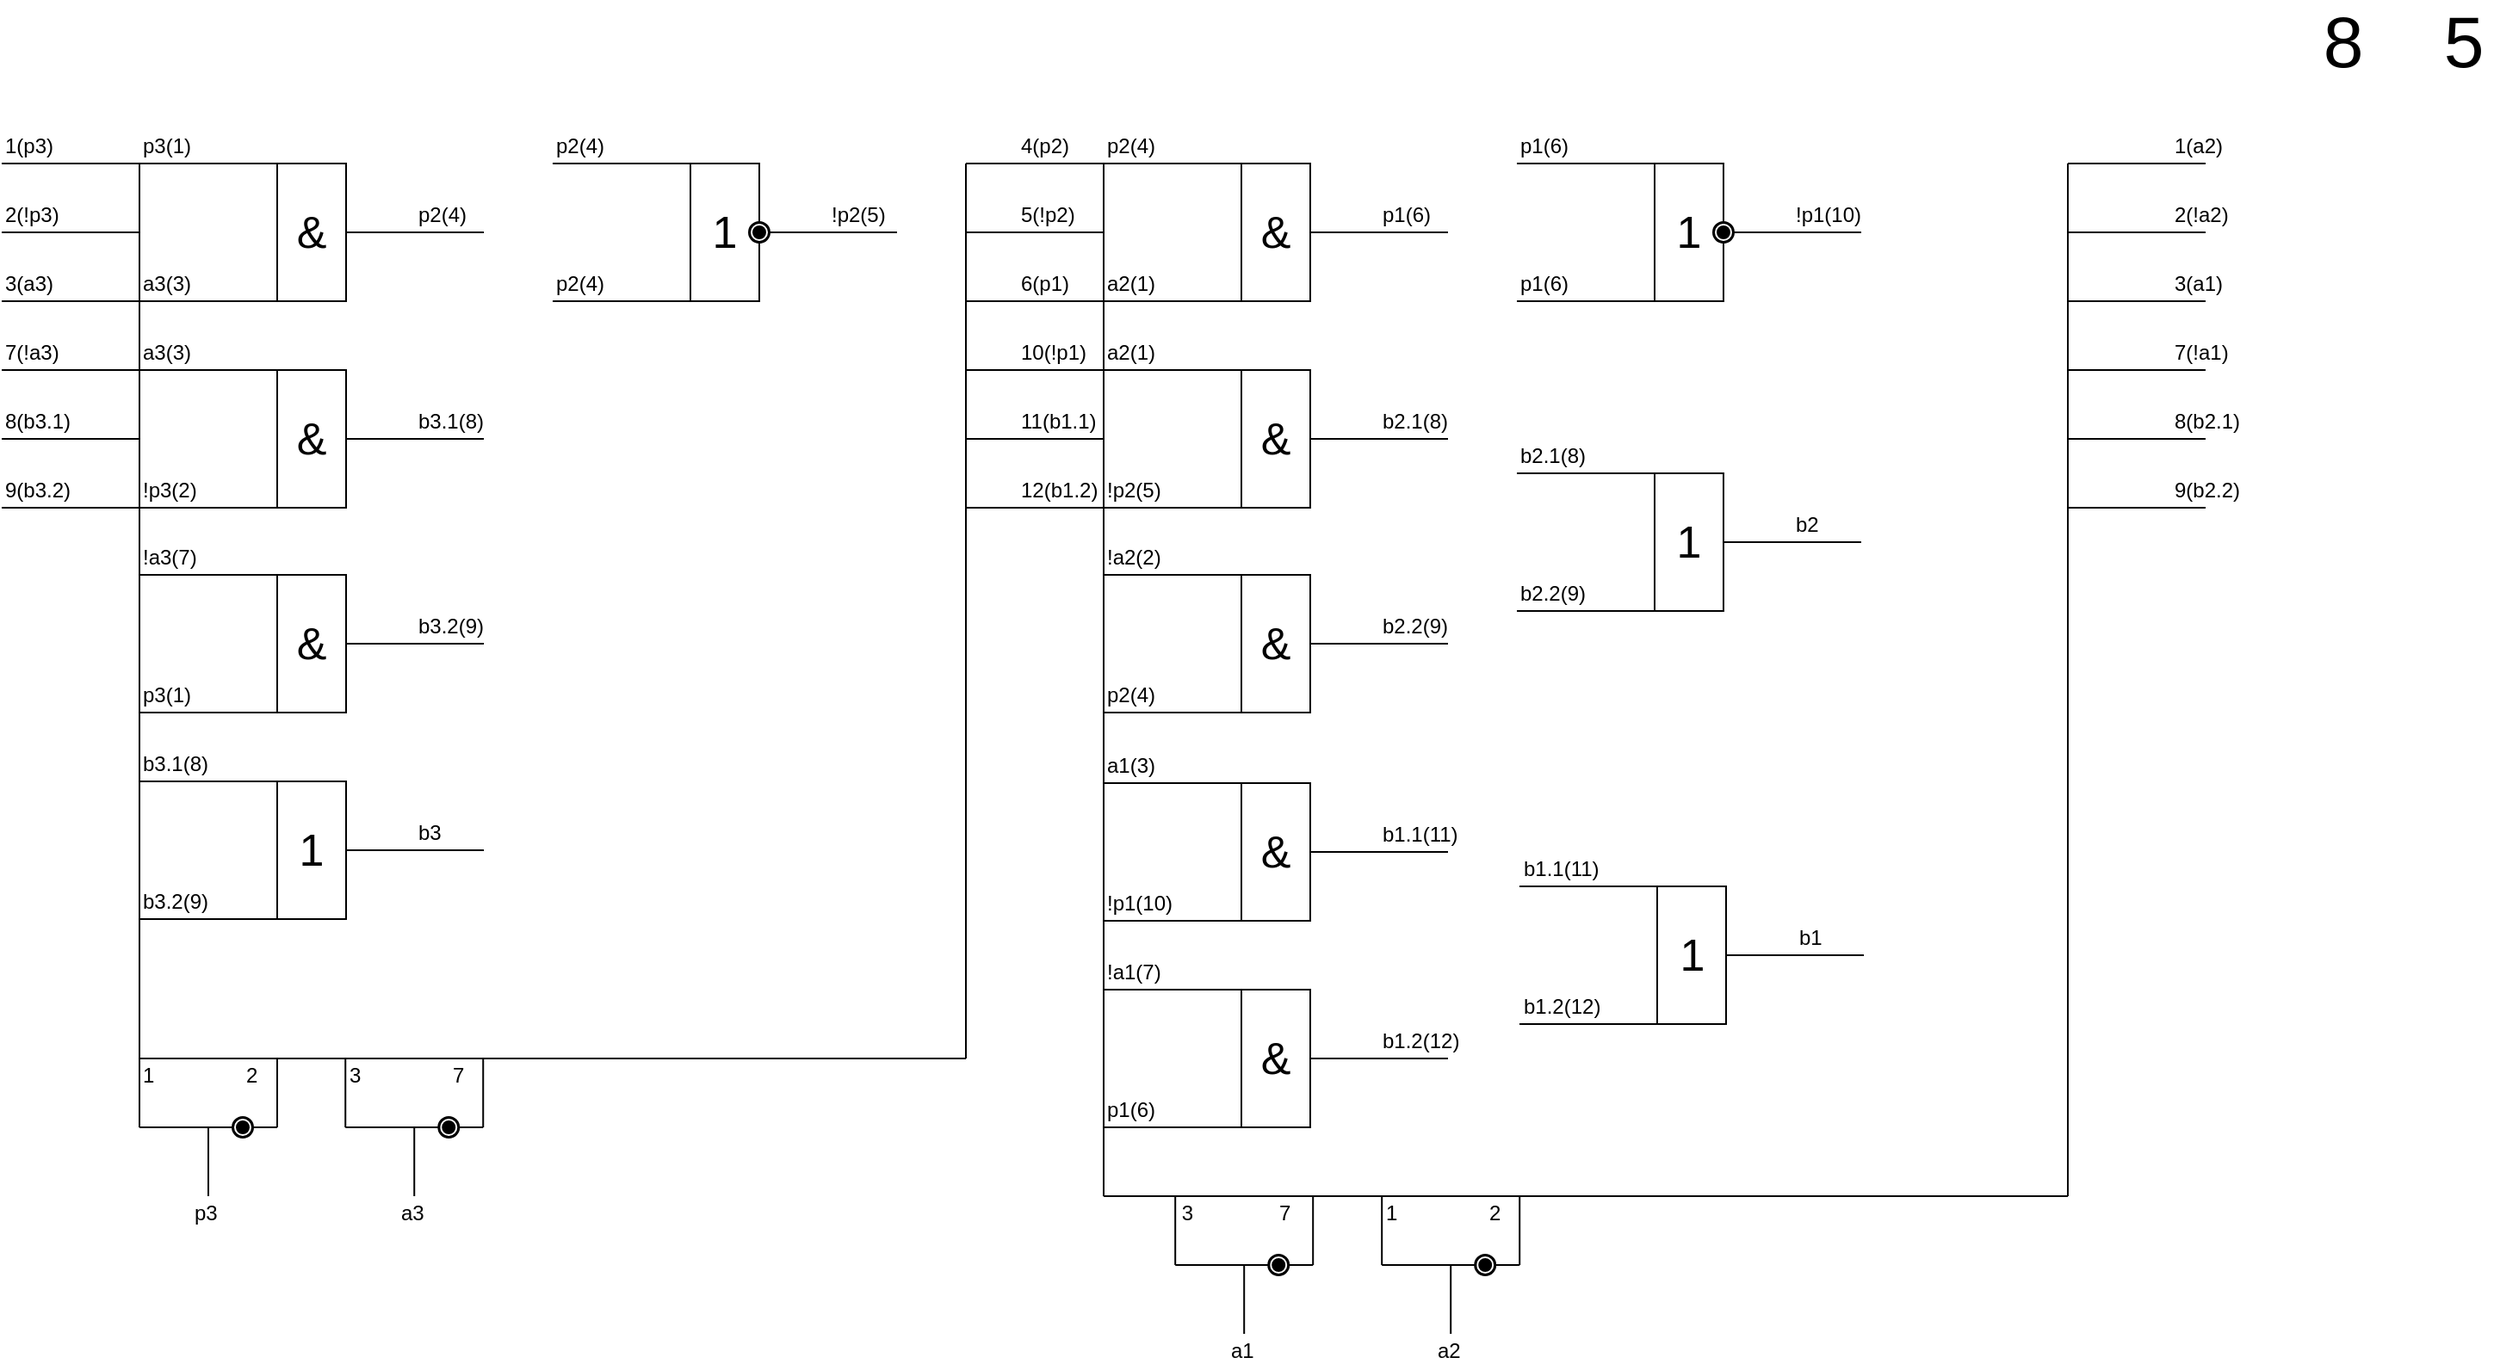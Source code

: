 <mxfile version="12.1.1" type="github" pages="1">
  <diagram name="Page-1" id="2a216829-ef6e-dabb-86c1-c78162f3ba2b">
    <mxGraphModel dx="1413" dy="292" grid="1" gridSize="10" guides="1" tooltips="1" connect="1" arrows="1" fold="1" page="1" pageScale="1" pageWidth="850" pageHeight="1100" background="#ffffff" math="0" shadow="0">
      <root>
        <mxCell id="0"/>
        <mxCell id="1" parent="0"/>
        <mxCell id="jMzeNbR2E3meVdIYXbgE-1" value="" style="endArrow=none;html=1;" edge="1" parent="1">
          <mxGeometry width="50" height="50" relative="1" as="geometry">
            <mxPoint x="-40" y="640" as="sourcePoint"/>
            <mxPoint x="-40" y="120" as="targetPoint"/>
          </mxGeometry>
        </mxCell>
        <mxCell id="jMzeNbR2E3meVdIYXbgE-2" value="" style="endArrow=none;html=1;" edge="1" parent="1">
          <mxGeometry width="50" height="50" relative="1" as="geometry">
            <mxPoint x="-40" y="640" as="sourcePoint"/>
            <mxPoint x="440" y="640" as="targetPoint"/>
            <Array as="points"/>
          </mxGeometry>
        </mxCell>
        <mxCell id="jMzeNbR2E3meVdIYXbgE-3" value="" style="endArrow=none;html=1;" edge="1" parent="1">
          <mxGeometry width="50" height="50" relative="1" as="geometry">
            <mxPoint x="440" y="640" as="sourcePoint"/>
            <mxPoint x="440" y="120" as="targetPoint"/>
          </mxGeometry>
        </mxCell>
        <mxCell id="jMzeNbR2E3meVdIYXbgE-4" value="" style="endArrow=none;html=1;" edge="1" parent="1">
          <mxGeometry width="50" height="50" relative="1" as="geometry">
            <mxPoint x="520" y="720" as="sourcePoint"/>
            <mxPoint x="520" y="120" as="targetPoint"/>
          </mxGeometry>
        </mxCell>
        <mxCell id="jMzeNbR2E3meVdIYXbgE-5" value="" style="endArrow=none;html=1;" edge="1" parent="1">
          <mxGeometry width="50" height="50" relative="1" as="geometry">
            <mxPoint x="520" y="720" as="sourcePoint"/>
            <mxPoint x="1080" y="720" as="targetPoint"/>
            <Array as="points"/>
          </mxGeometry>
        </mxCell>
        <mxCell id="jMzeNbR2E3meVdIYXbgE-6" value="" style="endArrow=none;html=1;" edge="1" parent="1">
          <mxGeometry width="50" height="50" relative="1" as="geometry">
            <mxPoint x="1080" y="720" as="sourcePoint"/>
            <mxPoint x="1080" y="120" as="targetPoint"/>
          </mxGeometry>
        </mxCell>
        <mxCell id="jMzeNbR2E3meVdIYXbgE-7" value="" style="endArrow=none;html=1;" edge="1" parent="1">
          <mxGeometry width="50" height="50" relative="1" as="geometry">
            <mxPoint x="-120" y="120" as="sourcePoint"/>
            <mxPoint x="-40" y="120" as="targetPoint"/>
          </mxGeometry>
        </mxCell>
        <mxCell id="jMzeNbR2E3meVdIYXbgE-8" value="" style="endArrow=none;html=1;" edge="1" parent="1">
          <mxGeometry width="50" height="50" relative="1" as="geometry">
            <mxPoint x="-120" y="160" as="sourcePoint"/>
            <mxPoint x="-40" y="160" as="targetPoint"/>
          </mxGeometry>
        </mxCell>
        <mxCell id="jMzeNbR2E3meVdIYXbgE-9" value="" style="endArrow=none;html=1;" edge="1" parent="1">
          <mxGeometry width="50" height="50" relative="1" as="geometry">
            <mxPoint x="-120" y="200" as="sourcePoint"/>
            <mxPoint x="-40" y="200" as="targetPoint"/>
          </mxGeometry>
        </mxCell>
        <mxCell id="jMzeNbR2E3meVdIYXbgE-10" value="" style="endArrow=none;html=1;" edge="1" parent="1">
          <mxGeometry width="50" height="50" relative="1" as="geometry">
            <mxPoint x="-120" y="240" as="sourcePoint"/>
            <mxPoint x="-40" y="240" as="targetPoint"/>
          </mxGeometry>
        </mxCell>
        <mxCell id="jMzeNbR2E3meVdIYXbgE-11" value="" style="endArrow=none;html=1;" edge="1" parent="1">
          <mxGeometry width="50" height="50" relative="1" as="geometry">
            <mxPoint x="-120" y="280" as="sourcePoint"/>
            <mxPoint x="-40" y="280" as="targetPoint"/>
          </mxGeometry>
        </mxCell>
        <mxCell id="jMzeNbR2E3meVdIYXbgE-12" value="" style="endArrow=none;html=1;" edge="1" parent="1">
          <mxGeometry width="50" height="50" relative="1" as="geometry">
            <mxPoint x="-120" y="320" as="sourcePoint"/>
            <mxPoint x="-40" y="320" as="targetPoint"/>
          </mxGeometry>
        </mxCell>
        <mxCell id="jMzeNbR2E3meVdIYXbgE-13" value="" style="endArrow=none;html=1;" edge="1" parent="1">
          <mxGeometry width="50" height="50" relative="1" as="geometry">
            <mxPoint x="440" y="120" as="sourcePoint"/>
            <mxPoint x="520" y="120" as="targetPoint"/>
          </mxGeometry>
        </mxCell>
        <mxCell id="jMzeNbR2E3meVdIYXbgE-14" value="" style="endArrow=none;html=1;" edge="1" parent="1">
          <mxGeometry width="50" height="50" relative="1" as="geometry">
            <mxPoint x="440" y="160" as="sourcePoint"/>
            <mxPoint x="520" y="160" as="targetPoint"/>
          </mxGeometry>
        </mxCell>
        <mxCell id="jMzeNbR2E3meVdIYXbgE-15" value="" style="endArrow=none;html=1;" edge="1" parent="1">
          <mxGeometry width="50" height="50" relative="1" as="geometry">
            <mxPoint x="440" y="200" as="sourcePoint"/>
            <mxPoint x="520" y="200" as="targetPoint"/>
          </mxGeometry>
        </mxCell>
        <mxCell id="jMzeNbR2E3meVdIYXbgE-16" value="" style="endArrow=none;html=1;" edge="1" parent="1">
          <mxGeometry width="50" height="50" relative="1" as="geometry">
            <mxPoint x="440" y="240" as="sourcePoint"/>
            <mxPoint x="520" y="240" as="targetPoint"/>
          </mxGeometry>
        </mxCell>
        <mxCell id="jMzeNbR2E3meVdIYXbgE-17" value="" style="endArrow=none;html=1;" edge="1" parent="1">
          <mxGeometry width="50" height="50" relative="1" as="geometry">
            <mxPoint x="440" y="280" as="sourcePoint"/>
            <mxPoint x="520" y="280" as="targetPoint"/>
          </mxGeometry>
        </mxCell>
        <mxCell id="jMzeNbR2E3meVdIYXbgE-18" value="" style="endArrow=none;html=1;" edge="1" parent="1">
          <mxGeometry width="50" height="50" relative="1" as="geometry">
            <mxPoint x="440" y="320" as="sourcePoint"/>
            <mxPoint x="520" y="320" as="targetPoint"/>
          </mxGeometry>
        </mxCell>
        <mxCell id="jMzeNbR2E3meVdIYXbgE-19" value="" style="endArrow=none;html=1;" edge="1" parent="1">
          <mxGeometry width="50" height="50" relative="1" as="geometry">
            <mxPoint x="1080" y="120" as="sourcePoint"/>
            <mxPoint x="1160" y="120" as="targetPoint"/>
          </mxGeometry>
        </mxCell>
        <mxCell id="jMzeNbR2E3meVdIYXbgE-20" value="" style="endArrow=none;html=1;" edge="1" parent="1">
          <mxGeometry width="50" height="50" relative="1" as="geometry">
            <mxPoint x="1080" y="160" as="sourcePoint"/>
            <mxPoint x="1160" y="160" as="targetPoint"/>
          </mxGeometry>
        </mxCell>
        <mxCell id="jMzeNbR2E3meVdIYXbgE-21" value="" style="endArrow=none;html=1;" edge="1" parent="1">
          <mxGeometry width="50" height="50" relative="1" as="geometry">
            <mxPoint x="1080" y="200" as="sourcePoint"/>
            <mxPoint x="1160" y="200" as="targetPoint"/>
          </mxGeometry>
        </mxCell>
        <mxCell id="jMzeNbR2E3meVdIYXbgE-22" value="" style="endArrow=none;html=1;" edge="1" parent="1">
          <mxGeometry width="50" height="50" relative="1" as="geometry">
            <mxPoint x="1080" y="240" as="sourcePoint"/>
            <mxPoint x="1160" y="240" as="targetPoint"/>
          </mxGeometry>
        </mxCell>
        <mxCell id="jMzeNbR2E3meVdIYXbgE-23" value="" style="endArrow=none;html=1;" edge="1" parent="1">
          <mxGeometry width="50" height="50" relative="1" as="geometry">
            <mxPoint x="1080" y="280" as="sourcePoint"/>
            <mxPoint x="1160" y="280" as="targetPoint"/>
          </mxGeometry>
        </mxCell>
        <mxCell id="jMzeNbR2E3meVdIYXbgE-24" value="" style="endArrow=none;html=1;" edge="1" parent="1">
          <mxGeometry width="50" height="50" relative="1" as="geometry">
            <mxPoint x="1080" y="320" as="sourcePoint"/>
            <mxPoint x="1160" y="320" as="targetPoint"/>
          </mxGeometry>
        </mxCell>
        <mxCell id="jMzeNbR2E3meVdIYXbgE-25" value="1(p3)" style="text;html=1;resizable=0;points=[];autosize=1;align=left;verticalAlign=top;spacingTop=-4;" vertex="1" parent="1">
          <mxGeometry x="-120" y="100" width="40" height="20" as="geometry"/>
        </mxCell>
        <mxCell id="jMzeNbR2E3meVdIYXbgE-26" value="2(!p3)" style="text;html=1;resizable=0;points=[];autosize=1;align=left;verticalAlign=top;spacingTop=-4;" vertex="1" parent="1">
          <mxGeometry x="-120" y="140" width="50" height="20" as="geometry"/>
        </mxCell>
        <mxCell id="jMzeNbR2E3meVdIYXbgE-27" value="3(a3)" style="text;html=1;resizable=0;points=[];autosize=1;align=left;verticalAlign=top;spacingTop=-4;" vertex="1" parent="1">
          <mxGeometry x="-120" y="180" width="40" height="20" as="geometry"/>
        </mxCell>
        <mxCell id="jMzeNbR2E3meVdIYXbgE-28" value="7(!a3)" style="text;html=1;resizable=0;points=[];autosize=1;align=left;verticalAlign=top;spacingTop=-4;" vertex="1" parent="1">
          <mxGeometry x="-120" y="220" width="50" height="20" as="geometry"/>
        </mxCell>
        <mxCell id="jMzeNbR2E3meVdIYXbgE-29" value="8(b3.1)" style="text;html=1;resizable=0;points=[];autosize=1;align=left;verticalAlign=top;spacingTop=-4;" vertex="1" parent="1">
          <mxGeometry x="-120" y="260" width="50" height="20" as="geometry"/>
        </mxCell>
        <mxCell id="jMzeNbR2E3meVdIYXbgE-30" value="9(b3.2)" style="text;html=1;resizable=0;points=[];autosize=1;align=left;verticalAlign=top;spacingTop=-4;" vertex="1" parent="1">
          <mxGeometry x="-120" y="300" width="50" height="20" as="geometry"/>
        </mxCell>
        <mxCell id="jMzeNbR2E3meVdIYXbgE-31" value="1(a2)" style="text;html=1;resizable=0;points=[];autosize=1;align=left;verticalAlign=top;spacingTop=-4;" vertex="1" parent="1">
          <mxGeometry x="1140" y="100" width="40" height="20" as="geometry"/>
        </mxCell>
        <mxCell id="jMzeNbR2E3meVdIYXbgE-32" value="2(!a2)" style="text;html=1;resizable=0;points=[];autosize=1;align=left;verticalAlign=top;spacingTop=-4;" vertex="1" parent="1">
          <mxGeometry x="1140" y="140" width="50" height="20" as="geometry"/>
        </mxCell>
        <mxCell id="jMzeNbR2E3meVdIYXbgE-33" value="3(a1)" style="text;html=1;resizable=0;points=[];autosize=1;align=left;verticalAlign=top;spacingTop=-4;" vertex="1" parent="1">
          <mxGeometry x="1140" y="180" width="40" height="20" as="geometry"/>
        </mxCell>
        <mxCell id="jMzeNbR2E3meVdIYXbgE-34" value="7(!a1)" style="text;html=1;resizable=0;points=[];autosize=1;align=left;verticalAlign=top;spacingTop=-4;" vertex="1" parent="1">
          <mxGeometry x="1140" y="220" width="50" height="20" as="geometry"/>
        </mxCell>
        <mxCell id="jMzeNbR2E3meVdIYXbgE-35" value="8(b2.1)" style="text;html=1;resizable=0;points=[];autosize=1;align=left;verticalAlign=top;spacingTop=-4;" vertex="1" parent="1">
          <mxGeometry x="1140" y="260" width="50" height="20" as="geometry"/>
        </mxCell>
        <mxCell id="jMzeNbR2E3meVdIYXbgE-36" value="9(b2.2)" style="text;html=1;resizable=0;points=[];autosize=1;align=left;verticalAlign=top;spacingTop=-4;" vertex="1" parent="1">
          <mxGeometry x="1140" y="300" width="50" height="20" as="geometry"/>
        </mxCell>
        <mxCell id="jMzeNbR2E3meVdIYXbgE-37" value="4(p2)" style="text;html=1;resizable=0;points=[];autosize=1;align=left;verticalAlign=top;spacingTop=-4;" vertex="1" parent="1">
          <mxGeometry x="470" y="100" width="40" height="20" as="geometry"/>
        </mxCell>
        <mxCell id="jMzeNbR2E3meVdIYXbgE-38" value="5(!p2)" style="text;html=1;resizable=0;points=[];autosize=1;align=left;verticalAlign=top;spacingTop=-4;" vertex="1" parent="1">
          <mxGeometry x="470" y="140" width="50" height="20" as="geometry"/>
        </mxCell>
        <mxCell id="jMzeNbR2E3meVdIYXbgE-39" value="6(p1)" style="text;html=1;resizable=0;points=[];autosize=1;align=left;verticalAlign=top;spacingTop=-4;" vertex="1" parent="1">
          <mxGeometry x="470" y="180" width="40" height="20" as="geometry"/>
        </mxCell>
        <mxCell id="jMzeNbR2E3meVdIYXbgE-40" value="10(!p1)" style="text;html=1;resizable=0;points=[];autosize=1;align=left;verticalAlign=top;spacingTop=-4;" vertex="1" parent="1">
          <mxGeometry x="470" y="220" width="50" height="20" as="geometry"/>
        </mxCell>
        <mxCell id="jMzeNbR2E3meVdIYXbgE-41" value="11(b1.1)" style="text;html=1;resizable=0;points=[];autosize=1;align=left;verticalAlign=top;spacingTop=-4;" vertex="1" parent="1">
          <mxGeometry x="470" y="260" width="60" height="20" as="geometry"/>
        </mxCell>
        <mxCell id="jMzeNbR2E3meVdIYXbgE-42" value="12(b1.2)" style="text;html=1;resizable=0;points=[];autosize=1;align=left;verticalAlign=top;spacingTop=-4;" vertex="1" parent="1">
          <mxGeometry x="470" y="300" width="60" height="20" as="geometry"/>
        </mxCell>
        <mxCell id="jMzeNbR2E3meVdIYXbgE-43" value="" style="endArrow=none;html=1;" edge="1" parent="1">
          <mxGeometry width="50" height="50" relative="1" as="geometry">
            <mxPoint x="-40" y="120" as="sourcePoint"/>
            <mxPoint x="40" y="120" as="targetPoint"/>
          </mxGeometry>
        </mxCell>
        <mxCell id="jMzeNbR2E3meVdIYXbgE-44" value="" style="endArrow=none;html=1;" edge="1" parent="1">
          <mxGeometry width="50" height="50" relative="1" as="geometry">
            <mxPoint x="-40" y="200" as="sourcePoint"/>
            <mxPoint x="40" y="200" as="targetPoint"/>
          </mxGeometry>
        </mxCell>
        <mxCell id="jMzeNbR2E3meVdIYXbgE-46" value="&lt;font style=&quot;font-size: 26px&quot;&gt;&amp;amp;&lt;/font&gt;" style="rounded=0;whiteSpace=wrap;html=1;" vertex="1" parent="1">
          <mxGeometry x="40" y="120" width="40" height="80" as="geometry"/>
        </mxCell>
        <mxCell id="jMzeNbR2E3meVdIYXbgE-47" value="" style="endArrow=none;html=1;" edge="1" parent="1">
          <mxGeometry width="50" height="50" relative="1" as="geometry">
            <mxPoint x="80" y="160" as="sourcePoint"/>
            <mxPoint x="160" y="160" as="targetPoint"/>
          </mxGeometry>
        </mxCell>
        <mxCell id="jMzeNbR2E3meVdIYXbgE-48" value="" style="endArrow=none;html=1;" edge="1" parent="1">
          <mxGeometry width="50" height="50" relative="1" as="geometry">
            <mxPoint x="200" y="120" as="sourcePoint"/>
            <mxPoint x="280" y="120" as="targetPoint"/>
          </mxGeometry>
        </mxCell>
        <mxCell id="jMzeNbR2E3meVdIYXbgE-49" value="" style="endArrow=none;html=1;" edge="1" parent="1">
          <mxGeometry width="50" height="50" relative="1" as="geometry">
            <mxPoint x="200" y="200" as="sourcePoint"/>
            <mxPoint x="280" y="200" as="targetPoint"/>
          </mxGeometry>
        </mxCell>
        <mxCell id="jMzeNbR2E3meVdIYXbgE-50" value="&lt;font style=&quot;font-size: 26px&quot;&gt;1&lt;/font&gt;" style="rounded=0;whiteSpace=wrap;html=1;" vertex="1" parent="1">
          <mxGeometry x="280" y="120" width="40" height="80" as="geometry"/>
        </mxCell>
        <mxCell id="jMzeNbR2E3meVdIYXbgE-51" value="" style="endArrow=none;html=1;" edge="1" parent="1" source="jMzeNbR2E3meVdIYXbgE-143">
          <mxGeometry width="50" height="50" relative="1" as="geometry">
            <mxPoint x="320" y="160" as="sourcePoint"/>
            <mxPoint x="400" y="160" as="targetPoint"/>
          </mxGeometry>
        </mxCell>
        <mxCell id="jMzeNbR2E3meVdIYXbgE-52" value="p3(1)" style="text;html=1;resizable=0;points=[];autosize=1;align=left;verticalAlign=top;spacingTop=-4;" vertex="1" parent="1">
          <mxGeometry x="-40" y="100" width="40" height="20" as="geometry"/>
        </mxCell>
        <mxCell id="jMzeNbR2E3meVdIYXbgE-53" value="a3(3)" style="text;html=1;resizable=0;points=[];autosize=1;align=left;verticalAlign=top;spacingTop=-4;" vertex="1" parent="1">
          <mxGeometry x="-40" y="180" width="40" height="20" as="geometry"/>
        </mxCell>
        <mxCell id="jMzeNbR2E3meVdIYXbgE-54" value="p2(4)" style="text;html=1;resizable=0;points=[];autosize=1;align=left;verticalAlign=top;spacingTop=-4;" vertex="1" parent="1">
          <mxGeometry x="120" y="140" width="40" height="20" as="geometry"/>
        </mxCell>
        <mxCell id="jMzeNbR2E3meVdIYXbgE-55" value="p2(4)" style="text;html=1;resizable=0;points=[];autosize=1;align=left;verticalAlign=top;spacingTop=-4;" vertex="1" parent="1">
          <mxGeometry x="200" y="100" width="40" height="20" as="geometry"/>
        </mxCell>
        <mxCell id="jMzeNbR2E3meVdIYXbgE-56" value="p2(4)" style="text;html=1;resizable=0;points=[];autosize=1;align=left;verticalAlign=top;spacingTop=-4;" vertex="1" parent="1">
          <mxGeometry x="200" y="180" width="40" height="20" as="geometry"/>
        </mxCell>
        <mxCell id="jMzeNbR2E3meVdIYXbgE-57" value="!p2(5)" style="text;html=1;resizable=0;points=[];autosize=1;align=left;verticalAlign=top;spacingTop=-4;" vertex="1" parent="1">
          <mxGeometry x="360" y="140" width="50" height="20" as="geometry"/>
        </mxCell>
        <mxCell id="jMzeNbR2E3meVdIYXbgE-58" value="&lt;font style=&quot;font-size: 42px&quot;&gt;8&lt;/font&gt;" style="text;html=1;strokeColor=none;fillColor=none;align=center;verticalAlign=middle;whiteSpace=wrap;rounded=0;" vertex="1" parent="1">
          <mxGeometry x="1220" y="40" width="40" height="20" as="geometry"/>
        </mxCell>
        <mxCell id="jMzeNbR2E3meVdIYXbgE-59" value="&lt;font style=&quot;font-size: 42px&quot;&gt;5&lt;/font&gt;" style="text;html=1;strokeColor=none;fillColor=none;align=center;verticalAlign=middle;whiteSpace=wrap;rounded=0;" vertex="1" parent="1">
          <mxGeometry x="1290" y="40" width="40" height="20" as="geometry"/>
        </mxCell>
        <mxCell id="jMzeNbR2E3meVdIYXbgE-61" value="" style="endArrow=none;html=1;" edge="1" parent="1">
          <mxGeometry width="50" height="50" relative="1" as="geometry">
            <mxPoint x="520" y="120" as="sourcePoint"/>
            <mxPoint x="600" y="120" as="targetPoint"/>
          </mxGeometry>
        </mxCell>
        <mxCell id="jMzeNbR2E3meVdIYXbgE-62" value="" style="endArrow=none;html=1;" edge="1" parent="1">
          <mxGeometry width="50" height="50" relative="1" as="geometry">
            <mxPoint x="520" y="200" as="sourcePoint"/>
            <mxPoint x="600" y="200" as="targetPoint"/>
          </mxGeometry>
        </mxCell>
        <mxCell id="jMzeNbR2E3meVdIYXbgE-63" value="&lt;font style=&quot;font-size: 26px&quot;&gt;&amp;amp;&lt;/font&gt;" style="rounded=0;whiteSpace=wrap;html=1;" vertex="1" parent="1">
          <mxGeometry x="600" y="120" width="40" height="80" as="geometry"/>
        </mxCell>
        <mxCell id="jMzeNbR2E3meVdIYXbgE-64" value="" style="endArrow=none;html=1;" edge="1" parent="1">
          <mxGeometry width="50" height="50" relative="1" as="geometry">
            <mxPoint x="640" y="160" as="sourcePoint"/>
            <mxPoint x="720" y="160" as="targetPoint"/>
          </mxGeometry>
        </mxCell>
        <mxCell id="jMzeNbR2E3meVdIYXbgE-65" value="p2(4)" style="text;html=1;resizable=0;points=[];autosize=1;align=left;verticalAlign=top;spacingTop=-4;" vertex="1" parent="1">
          <mxGeometry x="520" y="100" width="40" height="20" as="geometry"/>
        </mxCell>
        <mxCell id="jMzeNbR2E3meVdIYXbgE-66" value="a2(1)" style="text;html=1;resizable=0;points=[];autosize=1;align=left;verticalAlign=top;spacingTop=-4;" vertex="1" parent="1">
          <mxGeometry x="520" y="180" width="40" height="20" as="geometry"/>
        </mxCell>
        <mxCell id="jMzeNbR2E3meVdIYXbgE-67" value="p1(6)" style="text;html=1;resizable=0;points=[];autosize=1;align=left;verticalAlign=top;spacingTop=-4;" vertex="1" parent="1">
          <mxGeometry x="680" y="140" width="40" height="20" as="geometry"/>
        </mxCell>
        <mxCell id="jMzeNbR2E3meVdIYXbgE-68" value="" style="endArrow=none;html=1;" edge="1" parent="1">
          <mxGeometry width="50" height="50" relative="1" as="geometry">
            <mxPoint x="-40" y="240" as="sourcePoint"/>
            <mxPoint x="40" y="240" as="targetPoint"/>
          </mxGeometry>
        </mxCell>
        <mxCell id="jMzeNbR2E3meVdIYXbgE-69" value="" style="endArrow=none;html=1;" edge="1" parent="1">
          <mxGeometry width="50" height="50" relative="1" as="geometry">
            <mxPoint x="-40" y="320" as="sourcePoint"/>
            <mxPoint x="40" y="320" as="targetPoint"/>
          </mxGeometry>
        </mxCell>
        <mxCell id="jMzeNbR2E3meVdIYXbgE-70" value="&lt;font style=&quot;font-size: 26px&quot;&gt;&amp;amp;&lt;/font&gt;" style="rounded=0;whiteSpace=wrap;html=1;" vertex="1" parent="1">
          <mxGeometry x="40" y="240" width="40" height="80" as="geometry"/>
        </mxCell>
        <mxCell id="jMzeNbR2E3meVdIYXbgE-71" value="" style="endArrow=none;html=1;" edge="1" parent="1">
          <mxGeometry width="50" height="50" relative="1" as="geometry">
            <mxPoint x="80" y="280" as="sourcePoint"/>
            <mxPoint x="160" y="280" as="targetPoint"/>
          </mxGeometry>
        </mxCell>
        <mxCell id="jMzeNbR2E3meVdIYXbgE-72" value="a3(3)" style="text;html=1;resizable=0;points=[];autosize=1;align=left;verticalAlign=top;spacingTop=-4;" vertex="1" parent="1">
          <mxGeometry x="-40" y="220" width="40" height="20" as="geometry"/>
        </mxCell>
        <mxCell id="jMzeNbR2E3meVdIYXbgE-73" value="!p3(2)" style="text;html=1;resizable=0;points=[];autosize=1;align=left;verticalAlign=top;spacingTop=-4;" vertex="1" parent="1">
          <mxGeometry x="-40" y="300" width="50" height="20" as="geometry"/>
        </mxCell>
        <mxCell id="jMzeNbR2E3meVdIYXbgE-74" value="b3.1(8)" style="text;html=1;resizable=0;points=[];autosize=1;align=left;verticalAlign=top;spacingTop=-4;" vertex="1" parent="1">
          <mxGeometry x="120" y="260" width="50" height="20" as="geometry"/>
        </mxCell>
        <mxCell id="jMzeNbR2E3meVdIYXbgE-75" value="" style="endArrow=none;html=1;" edge="1" parent="1">
          <mxGeometry width="50" height="50" relative="1" as="geometry">
            <mxPoint x="-40" y="359" as="sourcePoint"/>
            <mxPoint x="40" y="359" as="targetPoint"/>
          </mxGeometry>
        </mxCell>
        <mxCell id="jMzeNbR2E3meVdIYXbgE-76" value="" style="endArrow=none;html=1;" edge="1" parent="1">
          <mxGeometry width="50" height="50" relative="1" as="geometry">
            <mxPoint x="-40" y="439" as="sourcePoint"/>
            <mxPoint x="40" y="439" as="targetPoint"/>
          </mxGeometry>
        </mxCell>
        <mxCell id="jMzeNbR2E3meVdIYXbgE-77" value="&lt;font style=&quot;font-size: 26px&quot;&gt;&amp;amp;&lt;/font&gt;" style="rounded=0;whiteSpace=wrap;html=1;" vertex="1" parent="1">
          <mxGeometry x="40" y="359" width="40" height="80" as="geometry"/>
        </mxCell>
        <mxCell id="jMzeNbR2E3meVdIYXbgE-78" value="" style="endArrow=none;html=1;" edge="1" parent="1">
          <mxGeometry width="50" height="50" relative="1" as="geometry">
            <mxPoint x="80" y="399" as="sourcePoint"/>
            <mxPoint x="160" y="399" as="targetPoint"/>
          </mxGeometry>
        </mxCell>
        <mxCell id="jMzeNbR2E3meVdIYXbgE-79" value="!a3(7)" style="text;html=1;resizable=0;points=[];autosize=1;align=left;verticalAlign=top;spacingTop=-4;" vertex="1" parent="1">
          <mxGeometry x="-40" y="339" width="50" height="20" as="geometry"/>
        </mxCell>
        <mxCell id="jMzeNbR2E3meVdIYXbgE-80" value="p3(1)" style="text;html=1;resizable=0;points=[];autosize=1;align=left;verticalAlign=top;spacingTop=-4;" vertex="1" parent="1">
          <mxGeometry x="-40" y="419" width="40" height="20" as="geometry"/>
        </mxCell>
        <mxCell id="jMzeNbR2E3meVdIYXbgE-81" value="b3.2(9)" style="text;html=1;resizable=0;points=[];autosize=1;align=left;verticalAlign=top;spacingTop=-4;" vertex="1" parent="1">
          <mxGeometry x="120" y="379" width="50" height="20" as="geometry"/>
        </mxCell>
        <mxCell id="jMzeNbR2E3meVdIYXbgE-82" value="" style="endArrow=none;html=1;" edge="1" parent="1">
          <mxGeometry width="50" height="50" relative="1" as="geometry">
            <mxPoint x="520" y="240" as="sourcePoint"/>
            <mxPoint x="600" y="240" as="targetPoint"/>
          </mxGeometry>
        </mxCell>
        <mxCell id="jMzeNbR2E3meVdIYXbgE-83" value="" style="endArrow=none;html=1;" edge="1" parent="1">
          <mxGeometry width="50" height="50" relative="1" as="geometry">
            <mxPoint x="520" y="320" as="sourcePoint"/>
            <mxPoint x="600" y="320" as="targetPoint"/>
          </mxGeometry>
        </mxCell>
        <mxCell id="jMzeNbR2E3meVdIYXbgE-84" value="&lt;font style=&quot;font-size: 26px&quot;&gt;&amp;amp;&lt;/font&gt;" style="rounded=0;whiteSpace=wrap;html=1;" vertex="1" parent="1">
          <mxGeometry x="600" y="240" width="40" height="80" as="geometry"/>
        </mxCell>
        <mxCell id="jMzeNbR2E3meVdIYXbgE-85" value="" style="endArrow=none;html=1;" edge="1" parent="1">
          <mxGeometry width="50" height="50" relative="1" as="geometry">
            <mxPoint x="640" y="280" as="sourcePoint"/>
            <mxPoint x="720" y="280" as="targetPoint"/>
          </mxGeometry>
        </mxCell>
        <mxCell id="jMzeNbR2E3meVdIYXbgE-87" value="!p2(5)" style="text;html=1;resizable=0;points=[];autosize=1;align=left;verticalAlign=top;spacingTop=-4;" vertex="1" parent="1">
          <mxGeometry x="520" y="300" width="50" height="20" as="geometry"/>
        </mxCell>
        <mxCell id="jMzeNbR2E3meVdIYXbgE-88" value="b2.1(8)" style="text;html=1;resizable=0;points=[];autosize=1;align=left;verticalAlign=top;spacingTop=-4;" vertex="1" parent="1">
          <mxGeometry x="680" y="260" width="50" height="20" as="geometry"/>
        </mxCell>
        <mxCell id="jMzeNbR2E3meVdIYXbgE-89" value="" style="endArrow=none;html=1;" edge="1" parent="1">
          <mxGeometry width="50" height="50" relative="1" as="geometry">
            <mxPoint x="520" y="359" as="sourcePoint"/>
            <mxPoint x="600" y="359" as="targetPoint"/>
          </mxGeometry>
        </mxCell>
        <mxCell id="jMzeNbR2E3meVdIYXbgE-90" value="" style="endArrow=none;html=1;" edge="1" parent="1">
          <mxGeometry width="50" height="50" relative="1" as="geometry">
            <mxPoint x="520" y="439" as="sourcePoint"/>
            <mxPoint x="600" y="439" as="targetPoint"/>
          </mxGeometry>
        </mxCell>
        <mxCell id="jMzeNbR2E3meVdIYXbgE-91" value="&lt;font style=&quot;font-size: 26px&quot;&gt;&amp;amp;&lt;/font&gt;" style="rounded=0;whiteSpace=wrap;html=1;" vertex="1" parent="1">
          <mxGeometry x="600" y="359" width="40" height="80" as="geometry"/>
        </mxCell>
        <mxCell id="jMzeNbR2E3meVdIYXbgE-92" value="" style="endArrow=none;html=1;" edge="1" parent="1">
          <mxGeometry width="50" height="50" relative="1" as="geometry">
            <mxPoint x="640" y="399" as="sourcePoint"/>
            <mxPoint x="720" y="399" as="targetPoint"/>
          </mxGeometry>
        </mxCell>
        <mxCell id="jMzeNbR2E3meVdIYXbgE-93" value="!a2(2)" style="text;html=1;resizable=0;points=[];autosize=1;align=left;verticalAlign=top;spacingTop=-4;" vertex="1" parent="1">
          <mxGeometry x="520" y="339" width="50" height="20" as="geometry"/>
        </mxCell>
        <mxCell id="jMzeNbR2E3meVdIYXbgE-94" value="p2(4)" style="text;html=1;resizable=0;points=[];autosize=1;align=left;verticalAlign=top;spacingTop=-4;" vertex="1" parent="1">
          <mxGeometry x="520" y="419" width="40" height="20" as="geometry"/>
        </mxCell>
        <mxCell id="jMzeNbR2E3meVdIYXbgE-95" value="b2.2(9)" style="text;html=1;resizable=0;points=[];autosize=1;align=left;verticalAlign=top;spacingTop=-4;" vertex="1" parent="1">
          <mxGeometry x="680" y="379" width="50" height="20" as="geometry"/>
        </mxCell>
        <mxCell id="jMzeNbR2E3meVdIYXbgE-96" value="" style="endArrow=none;html=1;" edge="1" parent="1">
          <mxGeometry width="50" height="50" relative="1" as="geometry">
            <mxPoint x="520" y="480" as="sourcePoint"/>
            <mxPoint x="600" y="480" as="targetPoint"/>
          </mxGeometry>
        </mxCell>
        <mxCell id="jMzeNbR2E3meVdIYXbgE-97" value="" style="endArrow=none;html=1;" edge="1" parent="1">
          <mxGeometry width="50" height="50" relative="1" as="geometry">
            <mxPoint x="520" y="560" as="sourcePoint"/>
            <mxPoint x="600" y="560" as="targetPoint"/>
          </mxGeometry>
        </mxCell>
        <mxCell id="jMzeNbR2E3meVdIYXbgE-98" value="&lt;font style=&quot;font-size: 26px&quot;&gt;&amp;amp;&lt;/font&gt;" style="rounded=0;whiteSpace=wrap;html=1;" vertex="1" parent="1">
          <mxGeometry x="600" y="480" width="40" height="80" as="geometry"/>
        </mxCell>
        <mxCell id="jMzeNbR2E3meVdIYXbgE-99" value="" style="endArrow=none;html=1;" edge="1" parent="1">
          <mxGeometry width="50" height="50" relative="1" as="geometry">
            <mxPoint x="640" y="520" as="sourcePoint"/>
            <mxPoint x="720" y="520" as="targetPoint"/>
          </mxGeometry>
        </mxCell>
        <mxCell id="jMzeNbR2E3meVdIYXbgE-100" value="a1(3)" style="text;html=1;resizable=0;points=[];autosize=1;align=left;verticalAlign=top;spacingTop=-4;" vertex="1" parent="1">
          <mxGeometry x="520" y="460" width="40" height="20" as="geometry"/>
        </mxCell>
        <mxCell id="jMzeNbR2E3meVdIYXbgE-101" value="!p1(10)" style="text;html=1;resizable=0;points=[];autosize=1;align=left;verticalAlign=top;spacingTop=-4;" vertex="1" parent="1">
          <mxGeometry x="520" y="540" width="50" height="20" as="geometry"/>
        </mxCell>
        <mxCell id="jMzeNbR2E3meVdIYXbgE-102" value="b1.1(11)" style="text;html=1;resizable=0;points=[];autosize=1;align=left;verticalAlign=top;spacingTop=-4;" vertex="1" parent="1">
          <mxGeometry x="680" y="500" width="60" height="20" as="geometry"/>
        </mxCell>
        <mxCell id="jMzeNbR2E3meVdIYXbgE-103" value="" style="endArrow=none;html=1;" edge="1" parent="1">
          <mxGeometry width="50" height="50" relative="1" as="geometry">
            <mxPoint x="520" y="600" as="sourcePoint"/>
            <mxPoint x="600" y="600" as="targetPoint"/>
          </mxGeometry>
        </mxCell>
        <mxCell id="jMzeNbR2E3meVdIYXbgE-104" value="" style="endArrow=none;html=1;" edge="1" parent="1">
          <mxGeometry width="50" height="50" relative="1" as="geometry">
            <mxPoint x="520" y="680" as="sourcePoint"/>
            <mxPoint x="600" y="680" as="targetPoint"/>
          </mxGeometry>
        </mxCell>
        <mxCell id="jMzeNbR2E3meVdIYXbgE-105" value="&lt;font style=&quot;font-size: 26px&quot;&gt;&amp;amp;&lt;/font&gt;" style="rounded=0;whiteSpace=wrap;html=1;" vertex="1" parent="1">
          <mxGeometry x="600" y="600" width="40" height="80" as="geometry"/>
        </mxCell>
        <mxCell id="jMzeNbR2E3meVdIYXbgE-106" value="" style="endArrow=none;html=1;" edge="1" parent="1">
          <mxGeometry width="50" height="50" relative="1" as="geometry">
            <mxPoint x="640" y="640" as="sourcePoint"/>
            <mxPoint x="720" y="640" as="targetPoint"/>
          </mxGeometry>
        </mxCell>
        <mxCell id="jMzeNbR2E3meVdIYXbgE-107" value="!a1(7)" style="text;html=1;resizable=0;points=[];autosize=1;align=left;verticalAlign=top;spacingTop=-4;" vertex="1" parent="1">
          <mxGeometry x="520" y="580" width="50" height="20" as="geometry"/>
        </mxCell>
        <mxCell id="jMzeNbR2E3meVdIYXbgE-108" value="p1(6)" style="text;html=1;resizable=0;points=[];autosize=1;align=left;verticalAlign=top;spacingTop=-4;" vertex="1" parent="1">
          <mxGeometry x="520" y="660" width="40" height="20" as="geometry"/>
        </mxCell>
        <mxCell id="jMzeNbR2E3meVdIYXbgE-109" value="b1.2(12)" style="text;html=1;resizable=0;points=[];autosize=1;align=left;verticalAlign=top;spacingTop=-4;" vertex="1" parent="1">
          <mxGeometry x="680" y="620" width="60" height="20" as="geometry"/>
        </mxCell>
        <mxCell id="jMzeNbR2E3meVdIYXbgE-110" value="" style="endArrow=none;html=1;" edge="1" parent="1">
          <mxGeometry width="50" height="50" relative="1" as="geometry">
            <mxPoint x="760" y="120" as="sourcePoint"/>
            <mxPoint x="840" y="120" as="targetPoint"/>
          </mxGeometry>
        </mxCell>
        <mxCell id="jMzeNbR2E3meVdIYXbgE-111" value="" style="endArrow=none;html=1;" edge="1" parent="1">
          <mxGeometry width="50" height="50" relative="1" as="geometry">
            <mxPoint x="760" y="200" as="sourcePoint"/>
            <mxPoint x="840" y="200" as="targetPoint"/>
          </mxGeometry>
        </mxCell>
        <mxCell id="jMzeNbR2E3meVdIYXbgE-112" value="&lt;font style=&quot;font-size: 26px&quot;&gt;1&lt;/font&gt;" style="rounded=0;whiteSpace=wrap;html=1;" vertex="1" parent="1">
          <mxGeometry x="840" y="120" width="40" height="80" as="geometry"/>
        </mxCell>
        <mxCell id="jMzeNbR2E3meVdIYXbgE-113" value="" style="endArrow=none;html=1;" edge="1" parent="1" source="jMzeNbR2E3meVdIYXbgE-145">
          <mxGeometry width="50" height="50" relative="1" as="geometry">
            <mxPoint x="880" y="160" as="sourcePoint"/>
            <mxPoint x="960" y="160" as="targetPoint"/>
          </mxGeometry>
        </mxCell>
        <mxCell id="jMzeNbR2E3meVdIYXbgE-114" value="p1(6)" style="text;html=1;resizable=0;points=[];autosize=1;align=left;verticalAlign=top;spacingTop=-4;" vertex="1" parent="1">
          <mxGeometry x="760" y="100" width="40" height="20" as="geometry"/>
        </mxCell>
        <mxCell id="jMzeNbR2E3meVdIYXbgE-115" value="p1(6)" style="text;html=1;resizable=0;points=[];autosize=1;align=left;verticalAlign=top;spacingTop=-4;" vertex="1" parent="1">
          <mxGeometry x="760" y="180" width="40" height="20" as="geometry"/>
        </mxCell>
        <mxCell id="jMzeNbR2E3meVdIYXbgE-116" value="!p1(10)" style="text;html=1;resizable=0;points=[];autosize=1;align=left;verticalAlign=top;spacingTop=-4;" vertex="1" parent="1">
          <mxGeometry x="920" y="140" width="50" height="20" as="geometry"/>
        </mxCell>
        <mxCell id="jMzeNbR2E3meVdIYXbgE-117" value="" style="endArrow=none;html=1;" edge="1" parent="1">
          <mxGeometry width="50" height="50" relative="1" as="geometry">
            <mxPoint x="-40" y="479" as="sourcePoint"/>
            <mxPoint x="40" y="479" as="targetPoint"/>
          </mxGeometry>
        </mxCell>
        <mxCell id="jMzeNbR2E3meVdIYXbgE-118" value="" style="endArrow=none;html=1;" edge="1" parent="1">
          <mxGeometry width="50" height="50" relative="1" as="geometry">
            <mxPoint x="-40" y="559" as="sourcePoint"/>
            <mxPoint x="40" y="559" as="targetPoint"/>
          </mxGeometry>
        </mxCell>
        <mxCell id="jMzeNbR2E3meVdIYXbgE-119" value="&lt;font style=&quot;font-size: 26px&quot;&gt;1&lt;/font&gt;" style="rounded=0;whiteSpace=wrap;html=1;" vertex="1" parent="1">
          <mxGeometry x="40" y="479" width="40" height="80" as="geometry"/>
        </mxCell>
        <mxCell id="jMzeNbR2E3meVdIYXbgE-120" value="" style="endArrow=none;html=1;" edge="1" parent="1">
          <mxGeometry width="50" height="50" relative="1" as="geometry">
            <mxPoint x="80" y="519" as="sourcePoint"/>
            <mxPoint x="160" y="519" as="targetPoint"/>
          </mxGeometry>
        </mxCell>
        <mxCell id="jMzeNbR2E3meVdIYXbgE-121" value="b3.1(8)" style="text;html=1;resizable=0;points=[];autosize=1;align=left;verticalAlign=top;spacingTop=-4;" vertex="1" parent="1">
          <mxGeometry x="-40" y="459" width="50" height="20" as="geometry"/>
        </mxCell>
        <mxCell id="jMzeNbR2E3meVdIYXbgE-122" value="b3.2(9)" style="text;html=1;resizable=0;points=[];autosize=1;align=left;verticalAlign=top;spacingTop=-4;" vertex="1" parent="1">
          <mxGeometry x="-40" y="539" width="50" height="20" as="geometry"/>
        </mxCell>
        <mxCell id="jMzeNbR2E3meVdIYXbgE-123" value="b3" style="text;html=1;resizable=0;points=[];autosize=1;align=left;verticalAlign=top;spacingTop=-4;" vertex="1" parent="1">
          <mxGeometry x="120" y="499" width="30" height="20" as="geometry"/>
        </mxCell>
        <mxCell id="jMzeNbR2E3meVdIYXbgE-124" value="" style="endArrow=none;html=1;" edge="1" parent="1">
          <mxGeometry width="50" height="50" relative="1" as="geometry">
            <mxPoint x="760" y="300" as="sourcePoint"/>
            <mxPoint x="840" y="300" as="targetPoint"/>
          </mxGeometry>
        </mxCell>
        <mxCell id="jMzeNbR2E3meVdIYXbgE-125" value="" style="endArrow=none;html=1;" edge="1" parent="1">
          <mxGeometry width="50" height="50" relative="1" as="geometry">
            <mxPoint x="760" y="380" as="sourcePoint"/>
            <mxPoint x="840" y="380" as="targetPoint"/>
          </mxGeometry>
        </mxCell>
        <mxCell id="jMzeNbR2E3meVdIYXbgE-126" value="&lt;font style=&quot;font-size: 26px&quot;&gt;1&lt;/font&gt;" style="rounded=0;whiteSpace=wrap;html=1;" vertex="1" parent="1">
          <mxGeometry x="840" y="300" width="40" height="80" as="geometry"/>
        </mxCell>
        <mxCell id="jMzeNbR2E3meVdIYXbgE-127" value="" style="endArrow=none;html=1;" edge="1" parent="1">
          <mxGeometry width="50" height="50" relative="1" as="geometry">
            <mxPoint x="880" y="340" as="sourcePoint"/>
            <mxPoint x="960" y="340" as="targetPoint"/>
          </mxGeometry>
        </mxCell>
        <mxCell id="jMzeNbR2E3meVdIYXbgE-128" value="b2.1(8)" style="text;html=1;resizable=0;points=[];autosize=1;align=left;verticalAlign=top;spacingTop=-4;" vertex="1" parent="1">
          <mxGeometry x="760" y="280" width="50" height="20" as="geometry"/>
        </mxCell>
        <mxCell id="jMzeNbR2E3meVdIYXbgE-129" value="b2.2(9)" style="text;html=1;resizable=0;points=[];autosize=1;align=left;verticalAlign=top;spacingTop=-4;" vertex="1" parent="1">
          <mxGeometry x="760" y="360" width="50" height="20" as="geometry"/>
        </mxCell>
        <mxCell id="jMzeNbR2E3meVdIYXbgE-130" value="b2" style="text;html=1;resizable=0;points=[];autosize=1;align=left;verticalAlign=top;spacingTop=-4;" vertex="1" parent="1">
          <mxGeometry x="920" y="320" width="30" height="20" as="geometry"/>
        </mxCell>
        <mxCell id="jMzeNbR2E3meVdIYXbgE-131" value="" style="endArrow=none;html=1;" edge="1" parent="1">
          <mxGeometry width="50" height="50" relative="1" as="geometry">
            <mxPoint x="761.5" y="540" as="sourcePoint"/>
            <mxPoint x="841.5" y="540" as="targetPoint"/>
          </mxGeometry>
        </mxCell>
        <mxCell id="jMzeNbR2E3meVdIYXbgE-132" value="" style="endArrow=none;html=1;" edge="1" parent="1">
          <mxGeometry width="50" height="50" relative="1" as="geometry">
            <mxPoint x="761.5" y="620" as="sourcePoint"/>
            <mxPoint x="841.5" y="620" as="targetPoint"/>
          </mxGeometry>
        </mxCell>
        <mxCell id="jMzeNbR2E3meVdIYXbgE-133" value="&lt;font style=&quot;font-size: 26px&quot;&gt;1&lt;/font&gt;" style="rounded=0;whiteSpace=wrap;html=1;" vertex="1" parent="1">
          <mxGeometry x="841.5" y="540" width="40" height="80" as="geometry"/>
        </mxCell>
        <mxCell id="jMzeNbR2E3meVdIYXbgE-134" value="" style="endArrow=none;html=1;" edge="1" parent="1">
          <mxGeometry width="50" height="50" relative="1" as="geometry">
            <mxPoint x="881.5" y="580" as="sourcePoint"/>
            <mxPoint x="961.5" y="580" as="targetPoint"/>
          </mxGeometry>
        </mxCell>
        <mxCell id="jMzeNbR2E3meVdIYXbgE-135" value="b1.1(11)" style="text;html=1;resizable=0;points=[];autosize=1;align=left;verticalAlign=top;spacingTop=-4;" vertex="1" parent="1">
          <mxGeometry x="761.5" y="520" width="60" height="20" as="geometry"/>
        </mxCell>
        <mxCell id="jMzeNbR2E3meVdIYXbgE-136" value="b1.2(12)" style="text;html=1;resizable=0;points=[];autosize=1;align=left;verticalAlign=top;spacingTop=-4;" vertex="1" parent="1">
          <mxGeometry x="761.5" y="600" width="60" height="20" as="geometry"/>
        </mxCell>
        <mxCell id="jMzeNbR2E3meVdIYXbgE-137" value="b1" style="text;html=1;resizable=0;points=[];autosize=1;align=left;verticalAlign=top;spacingTop=-4;" vertex="1" parent="1">
          <mxGeometry x="921.5" y="560" width="30" height="20" as="geometry"/>
        </mxCell>
        <mxCell id="jMzeNbR2E3meVdIYXbgE-139" value="a2(1)" style="text;html=1;resizable=0;points=[];autosize=1;align=left;verticalAlign=top;spacingTop=-4;" vertex="1" parent="1">
          <mxGeometry x="520" y="220" width="40" height="20" as="geometry"/>
        </mxCell>
        <mxCell id="jMzeNbR2E3meVdIYXbgE-143" value="" style="shape=mxgraph.bpmn.shape;html=1;verticalLabelPosition=bottom;labelBackgroundColor=#ffffff;verticalAlign=top;align=center;perimeter=ellipsePerimeter;outlineConnect=0;outline=end;symbol=terminate;" vertex="1" parent="1">
          <mxGeometry x="315" y="155" width="10" height="10" as="geometry"/>
        </mxCell>
        <mxCell id="jMzeNbR2E3meVdIYXbgE-144" value="" style="endArrow=none;html=1;" edge="1" parent="1" target="jMzeNbR2E3meVdIYXbgE-143">
          <mxGeometry width="50" height="50" relative="1" as="geometry">
            <mxPoint x="320" y="160" as="sourcePoint"/>
            <mxPoint x="400.0" y="160" as="targetPoint"/>
          </mxGeometry>
        </mxCell>
        <mxCell id="jMzeNbR2E3meVdIYXbgE-145" value="" style="shape=mxgraph.bpmn.shape;html=1;verticalLabelPosition=bottom;labelBackgroundColor=#ffffff;verticalAlign=top;align=center;perimeter=ellipsePerimeter;outlineConnect=0;outline=end;symbol=terminate;" vertex="1" parent="1">
          <mxGeometry x="875" y="155" width="10" height="10" as="geometry"/>
        </mxCell>
        <mxCell id="jMzeNbR2E3meVdIYXbgE-146" value="" style="endArrow=none;html=1;" edge="1" parent="1" target="jMzeNbR2E3meVdIYXbgE-145">
          <mxGeometry width="50" height="50" relative="1" as="geometry">
            <mxPoint x="880" y="160" as="sourcePoint"/>
            <mxPoint x="960" y="160" as="targetPoint"/>
          </mxGeometry>
        </mxCell>
        <mxCell id="jMzeNbR2E3meVdIYXbgE-147" value="" style="endArrow=none;html=1;" edge="1" parent="1">
          <mxGeometry width="50" height="50" relative="1" as="geometry">
            <mxPoint x="561.6" y="760" as="sourcePoint"/>
            <mxPoint x="561.6" y="720" as="targetPoint"/>
          </mxGeometry>
        </mxCell>
        <mxCell id="jMzeNbR2E3meVdIYXbgE-148" value="" style="endArrow=none;html=1;" edge="1" parent="1" source="jMzeNbR2E3meVdIYXbgE-152">
          <mxGeometry width="50" height="50" relative="1" as="geometry">
            <mxPoint x="561.6" y="760" as="sourcePoint"/>
            <mxPoint x="641.6" y="760" as="targetPoint"/>
          </mxGeometry>
        </mxCell>
        <mxCell id="jMzeNbR2E3meVdIYXbgE-149" value="" style="endArrow=none;html=1;" edge="1" parent="1">
          <mxGeometry width="50" height="50" relative="1" as="geometry">
            <mxPoint x="641.6" y="760" as="sourcePoint"/>
            <mxPoint x="641.6" y="720" as="targetPoint"/>
          </mxGeometry>
        </mxCell>
        <mxCell id="jMzeNbR2E3meVdIYXbgE-150" value="" style="endArrow=none;html=1;" edge="1" parent="1">
          <mxGeometry width="50" height="50" relative="1" as="geometry">
            <mxPoint x="601.6" y="800" as="sourcePoint"/>
            <mxPoint x="601.6" y="760" as="targetPoint"/>
          </mxGeometry>
        </mxCell>
        <mxCell id="jMzeNbR2E3meVdIYXbgE-151" value="a1" style="text;html=1;resizable=0;points=[];autosize=1;align=left;verticalAlign=top;spacingTop=-4;" vertex="1" parent="1">
          <mxGeometry x="591.6" y="800" width="30" height="20" as="geometry"/>
        </mxCell>
        <mxCell id="jMzeNbR2E3meVdIYXbgE-152" value="" style="shape=mxgraph.bpmn.shape;html=1;verticalLabelPosition=bottom;labelBackgroundColor=#ffffff;verticalAlign=top;align=center;perimeter=ellipsePerimeter;outlineConnect=0;outline=end;symbol=terminate;" vertex="1" parent="1">
          <mxGeometry x="616.6" y="755" width="10" height="10" as="geometry"/>
        </mxCell>
        <mxCell id="jMzeNbR2E3meVdIYXbgE-153" value="" style="endArrow=none;html=1;" edge="1" parent="1" target="jMzeNbR2E3meVdIYXbgE-152">
          <mxGeometry width="50" height="50" relative="1" as="geometry">
            <mxPoint x="561.6" y="760" as="sourcePoint"/>
            <mxPoint x="641.6" y="760" as="targetPoint"/>
          </mxGeometry>
        </mxCell>
        <mxCell id="jMzeNbR2E3meVdIYXbgE-154" value="" style="endArrow=none;html=1;" edge="1" parent="1">
          <mxGeometry width="50" height="50" relative="1" as="geometry">
            <mxPoint x="681.6" y="760" as="sourcePoint"/>
            <mxPoint x="681.6" y="720" as="targetPoint"/>
          </mxGeometry>
        </mxCell>
        <mxCell id="jMzeNbR2E3meVdIYXbgE-155" value="" style="endArrow=none;html=1;" edge="1" source="jMzeNbR2E3meVdIYXbgE-159" parent="1">
          <mxGeometry width="50" height="50" relative="1" as="geometry">
            <mxPoint x="681.6" y="760" as="sourcePoint"/>
            <mxPoint x="761.6" y="760" as="targetPoint"/>
          </mxGeometry>
        </mxCell>
        <mxCell id="jMzeNbR2E3meVdIYXbgE-156" value="" style="endArrow=none;html=1;" edge="1" parent="1">
          <mxGeometry width="50" height="50" relative="1" as="geometry">
            <mxPoint x="761.6" y="760" as="sourcePoint"/>
            <mxPoint x="761.6" y="720" as="targetPoint"/>
          </mxGeometry>
        </mxCell>
        <mxCell id="jMzeNbR2E3meVdIYXbgE-157" value="" style="endArrow=none;html=1;" edge="1" parent="1">
          <mxGeometry width="50" height="50" relative="1" as="geometry">
            <mxPoint x="721.6" y="800" as="sourcePoint"/>
            <mxPoint x="721.6" y="760" as="targetPoint"/>
          </mxGeometry>
        </mxCell>
        <mxCell id="jMzeNbR2E3meVdIYXbgE-158" value="a2" style="text;html=1;resizable=0;points=[];autosize=1;align=left;verticalAlign=top;spacingTop=-4;" vertex="1" parent="1">
          <mxGeometry x="711.6" y="800" width="30" height="20" as="geometry"/>
        </mxCell>
        <mxCell id="jMzeNbR2E3meVdIYXbgE-159" value="" style="shape=mxgraph.bpmn.shape;html=1;verticalLabelPosition=bottom;labelBackgroundColor=#ffffff;verticalAlign=top;align=center;perimeter=ellipsePerimeter;outlineConnect=0;outline=end;symbol=terminate;" vertex="1" parent="1">
          <mxGeometry x="736.6" y="755" width="10" height="10" as="geometry"/>
        </mxCell>
        <mxCell id="jMzeNbR2E3meVdIYXbgE-160" value="" style="endArrow=none;html=1;" edge="1" target="jMzeNbR2E3meVdIYXbgE-159" parent="1">
          <mxGeometry width="50" height="50" relative="1" as="geometry">
            <mxPoint x="681.6" y="760" as="sourcePoint"/>
            <mxPoint x="761.6" y="760" as="targetPoint"/>
          </mxGeometry>
        </mxCell>
        <mxCell id="jMzeNbR2E3meVdIYXbgE-161" value="" style="endArrow=none;html=1;" edge="1" parent="1">
          <mxGeometry width="50" height="50" relative="1" as="geometry">
            <mxPoint x="79.621" y="680" as="sourcePoint"/>
            <mxPoint x="79.621" y="640" as="targetPoint"/>
          </mxGeometry>
        </mxCell>
        <mxCell id="jMzeNbR2E3meVdIYXbgE-162" value="" style="endArrow=none;html=1;" edge="1" source="jMzeNbR2E3meVdIYXbgE-166" parent="1">
          <mxGeometry width="50" height="50" relative="1" as="geometry">
            <mxPoint x="79.621" y="680" as="sourcePoint"/>
            <mxPoint x="159.621" y="680" as="targetPoint"/>
          </mxGeometry>
        </mxCell>
        <mxCell id="jMzeNbR2E3meVdIYXbgE-163" value="" style="endArrow=none;html=1;" edge="1" parent="1">
          <mxGeometry width="50" height="50" relative="1" as="geometry">
            <mxPoint x="159.621" y="680" as="sourcePoint"/>
            <mxPoint x="159.621" y="640" as="targetPoint"/>
          </mxGeometry>
        </mxCell>
        <mxCell id="jMzeNbR2E3meVdIYXbgE-164" value="" style="endArrow=none;html=1;" edge="1" parent="1">
          <mxGeometry width="50" height="50" relative="1" as="geometry">
            <mxPoint x="119.621" y="720" as="sourcePoint"/>
            <mxPoint x="119.621" y="680" as="targetPoint"/>
          </mxGeometry>
        </mxCell>
        <mxCell id="jMzeNbR2E3meVdIYXbgE-165" value="a3" style="text;html=1;resizable=0;points=[];autosize=1;align=left;verticalAlign=top;spacingTop=-4;" vertex="1" parent="1">
          <mxGeometry x="109.621" y="720" width="30" height="20" as="geometry"/>
        </mxCell>
        <mxCell id="jMzeNbR2E3meVdIYXbgE-166" value="" style="shape=mxgraph.bpmn.shape;html=1;verticalLabelPosition=bottom;labelBackgroundColor=#ffffff;verticalAlign=top;align=center;perimeter=ellipsePerimeter;outlineConnect=0;outline=end;symbol=terminate;" vertex="1" parent="1">
          <mxGeometry x="134.621" y="675" width="10" height="10" as="geometry"/>
        </mxCell>
        <mxCell id="jMzeNbR2E3meVdIYXbgE-167" value="" style="endArrow=none;html=1;" edge="1" target="jMzeNbR2E3meVdIYXbgE-166" parent="1">
          <mxGeometry width="50" height="50" relative="1" as="geometry">
            <mxPoint x="79.621" y="680" as="sourcePoint"/>
            <mxPoint x="159.621" y="680" as="targetPoint"/>
          </mxGeometry>
        </mxCell>
        <mxCell id="jMzeNbR2E3meVdIYXbgE-168" value="" style="endArrow=none;html=1;" edge="1" parent="1">
          <mxGeometry width="50" height="50" relative="1" as="geometry">
            <mxPoint x="-40" y="680" as="sourcePoint"/>
            <mxPoint x="-40" y="640" as="targetPoint"/>
          </mxGeometry>
        </mxCell>
        <mxCell id="jMzeNbR2E3meVdIYXbgE-169" value="" style="endArrow=none;html=1;" edge="1" source="jMzeNbR2E3meVdIYXbgE-173" parent="1">
          <mxGeometry width="50" height="50" relative="1" as="geometry">
            <mxPoint x="-40" y="680" as="sourcePoint"/>
            <mxPoint x="40" y="680" as="targetPoint"/>
          </mxGeometry>
        </mxCell>
        <mxCell id="jMzeNbR2E3meVdIYXbgE-170" value="" style="endArrow=none;html=1;" edge="1" parent="1">
          <mxGeometry width="50" height="50" relative="1" as="geometry">
            <mxPoint x="40" y="680" as="sourcePoint"/>
            <mxPoint x="40" y="640" as="targetPoint"/>
          </mxGeometry>
        </mxCell>
        <mxCell id="jMzeNbR2E3meVdIYXbgE-171" value="" style="endArrow=none;html=1;" edge="1" parent="1">
          <mxGeometry width="50" height="50" relative="1" as="geometry">
            <mxPoint y="720" as="sourcePoint"/>
            <mxPoint y="680" as="targetPoint"/>
          </mxGeometry>
        </mxCell>
        <mxCell id="jMzeNbR2E3meVdIYXbgE-172" value="p3" style="text;html=1;resizable=0;points=[];autosize=1;align=left;verticalAlign=top;spacingTop=-4;" vertex="1" parent="1">
          <mxGeometry x="-10" y="720" width="30" height="20" as="geometry"/>
        </mxCell>
        <mxCell id="jMzeNbR2E3meVdIYXbgE-173" value="" style="shape=mxgraph.bpmn.shape;html=1;verticalLabelPosition=bottom;labelBackgroundColor=#ffffff;verticalAlign=top;align=center;perimeter=ellipsePerimeter;outlineConnect=0;outline=end;symbol=terminate;" vertex="1" parent="1">
          <mxGeometry x="15" y="675" width="10" height="10" as="geometry"/>
        </mxCell>
        <mxCell id="jMzeNbR2E3meVdIYXbgE-174" value="" style="endArrow=none;html=1;" edge="1" target="jMzeNbR2E3meVdIYXbgE-173" parent="1">
          <mxGeometry width="50" height="50" relative="1" as="geometry">
            <mxPoint x="-40" y="680" as="sourcePoint"/>
            <mxPoint x="40" y="680" as="targetPoint"/>
          </mxGeometry>
        </mxCell>
        <mxCell id="jMzeNbR2E3meVdIYXbgE-175" value="1" style="text;html=1;resizable=0;points=[];autosize=1;align=left;verticalAlign=top;spacingTop=-4;" vertex="1" parent="1">
          <mxGeometry x="-40" y="640" width="20" height="20" as="geometry"/>
        </mxCell>
        <mxCell id="jMzeNbR2E3meVdIYXbgE-176" value="2" style="text;html=1;resizable=0;points=[];autosize=1;align=left;verticalAlign=top;spacingTop=-4;" vertex="1" parent="1">
          <mxGeometry x="20" y="640" width="20" height="20" as="geometry"/>
        </mxCell>
        <mxCell id="jMzeNbR2E3meVdIYXbgE-177" value="3" style="text;html=1;resizable=0;points=[];autosize=1;align=left;verticalAlign=top;spacingTop=-4;" vertex="1" parent="1">
          <mxGeometry x="79.621" y="640" width="20" height="20" as="geometry"/>
        </mxCell>
        <mxCell id="jMzeNbR2E3meVdIYXbgE-178" value="7" style="text;html=1;resizable=0;points=[];autosize=1;align=left;verticalAlign=top;spacingTop=-4;" vertex="1" parent="1">
          <mxGeometry x="139.621" y="640" width="20" height="20" as="geometry"/>
        </mxCell>
        <mxCell id="jMzeNbR2E3meVdIYXbgE-180" value="1" style="text;html=1;resizable=0;points=[];autosize=1;align=left;verticalAlign=top;spacingTop=-4;" vertex="1" parent="1">
          <mxGeometry x="681.5" y="720" width="20" height="20" as="geometry"/>
        </mxCell>
        <mxCell id="jMzeNbR2E3meVdIYXbgE-181" value="2" style="text;html=1;resizable=0;points=[];autosize=1;align=left;verticalAlign=top;spacingTop=-4;" vertex="1" parent="1">
          <mxGeometry x="741.5" y="720" width="20" height="20" as="geometry"/>
        </mxCell>
        <mxCell id="jMzeNbR2E3meVdIYXbgE-182" value="&amp;nbsp;3" style="text;html=1;resizable=0;points=[];autosize=1;align=left;verticalAlign=top;spacingTop=-4;" vertex="1" parent="1">
          <mxGeometry x="560" y="720" width="30" height="20" as="geometry"/>
        </mxCell>
        <mxCell id="jMzeNbR2E3meVdIYXbgE-183" value="7" style="text;html=1;resizable=0;points=[];autosize=1;align=left;verticalAlign=top;spacingTop=-4;" vertex="1" parent="1">
          <mxGeometry x="620" y="720" width="20" height="20" as="geometry"/>
        </mxCell>
      </root>
    </mxGraphModel>
  </diagram>
</mxfile>
